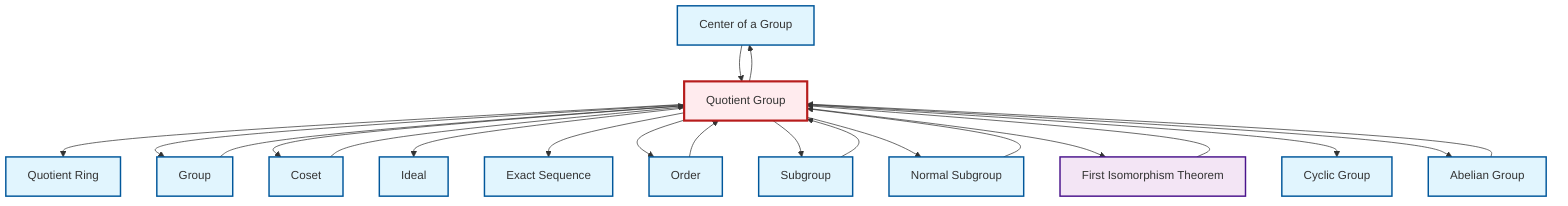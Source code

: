 graph TD
    classDef definition fill:#e1f5fe,stroke:#01579b,stroke-width:2px
    classDef theorem fill:#f3e5f5,stroke:#4a148c,stroke-width:2px
    classDef axiom fill:#fff3e0,stroke:#e65100,stroke-width:2px
    classDef example fill:#e8f5e9,stroke:#1b5e20,stroke-width:2px
    classDef current fill:#ffebee,stroke:#b71c1c,stroke-width:3px
    def-center-of-group["Center of a Group"]:::definition
    def-quotient-ring["Quotient Ring"]:::definition
    def-coset["Coset"]:::definition
    def-subgroup["Subgroup"]:::definition
    thm-first-isomorphism["First Isomorphism Theorem"]:::theorem
    def-exact-sequence["Exact Sequence"]:::definition
    def-group["Group"]:::definition
    def-cyclic-group["Cyclic Group"]:::definition
    def-ideal["Ideal"]:::definition
    def-quotient-group["Quotient Group"]:::definition
    def-normal-subgroup["Normal Subgroup"]:::definition
    def-order["Order"]:::definition
    def-abelian-group["Abelian Group"]:::definition
    def-quotient-group --> def-quotient-ring
    def-center-of-group --> def-quotient-group
    thm-first-isomorphism --> def-quotient-group
    def-quotient-group --> def-group
    def-quotient-group --> def-coset
    def-order --> def-quotient-group
    def-abelian-group --> def-quotient-group
    def-quotient-group --> def-ideal
    def-subgroup --> def-quotient-group
    def-normal-subgroup --> def-quotient-group
    def-quotient-group --> def-exact-sequence
    def-quotient-group --> def-center-of-group
    def-quotient-group --> def-order
    def-coset --> def-quotient-group
    def-quotient-group --> def-subgroup
    def-quotient-group --> def-normal-subgroup
    def-quotient-group --> thm-first-isomorphism
    def-quotient-group --> def-cyclic-group
    def-quotient-group --> def-abelian-group
    def-group --> def-quotient-group
    class def-quotient-group current